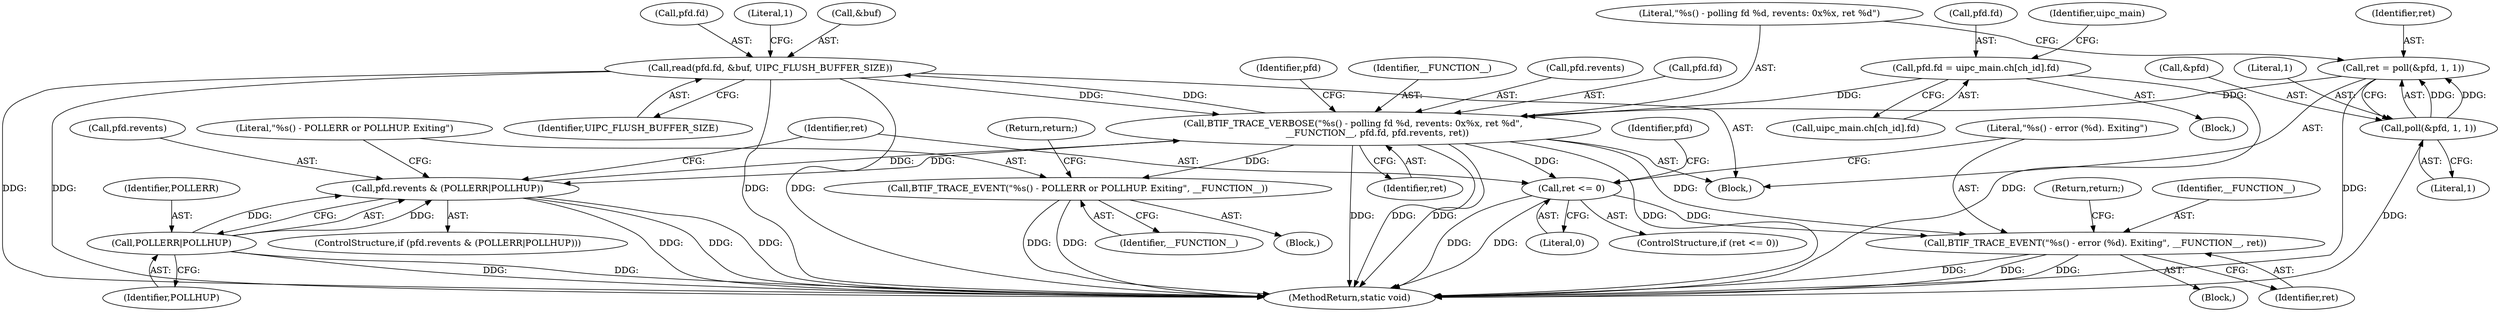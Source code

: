digraph "1_Android_472271b153c5dc53c28beac55480a8d8434b2d5c_74@API" {
"1000181" [label="(Call,read(pfd.fd, &buf, UIPC_FLUSH_BUFFER_SIZE))"];
"1000148" [label="(Call,BTIF_TRACE_VERBOSE(\"%s() - polling fd %d, revents: 0x%x, ret %d\",\n                 __FUNCTION__, pfd.fd, pfd.revents, ret))"];
"1000181" [label="(Call,read(pfd.fd, &buf, UIPC_FLUSH_BUFFER_SIZE))"];
"1000112" [label="(Call,pfd.fd = uipc_main.ch[ch_id].fd)"];
"1000159" [label="(Call,pfd.revents & (POLLERR|POLLHUP))"];
"1000163" [label="(Call,POLLERR|POLLHUP)"];
"1000141" [label="(Call,ret = poll(&pfd, 1, 1))"];
"1000143" [label="(Call,poll(&pfd, 1, 1))"];
"1000167" [label="(Call,BTIF_TRACE_EVENT(\"%s() - POLLERR or POLLHUP. Exiting\", __FUNCTION__))"];
"1000172" [label="(Call,ret <= 0)"];
"1000176" [label="(Call,BTIF_TRACE_EVENT(\"%s() - error (%d). Exiting\", __FUNCTION__, ret))"];
"1000142" [label="(Identifier,ret)"];
"1000183" [label="(Identifier,pfd)"];
"1000149" [label="(Literal,\"%s() - polling fd %d, revents: 0x%x, ret %d\")"];
"1000139" [label="(Literal,1)"];
"1000170" [label="(Return,return;)"];
"1000175" [label="(Block,)"];
"1000161" [label="(Identifier,pfd)"];
"1000113" [label="(Call,pfd.fd)"];
"1000158" [label="(ControlStructure,if (pfd.revents & (POLLERR|POLLHUP)))"];
"1000165" [label="(Identifier,POLLHUP)"];
"1000163" [label="(Call,POLLERR|POLLHUP)"];
"1000169" [label="(Identifier,__FUNCTION__)"];
"1000160" [label="(Call,pfd.revents)"];
"1000172" [label="(Call,ret <= 0)"];
"1000159" [label="(Call,pfd.revents & (POLLERR|POLLHUP))"];
"1000167" [label="(Call,BTIF_TRACE_EVENT(\"%s() - POLLERR or POLLHUP. Exiting\", __FUNCTION__))"];
"1000103" [label="(Block,)"];
"1000157" [label="(Identifier,ret)"];
"1000143" [label="(Call,poll(&pfd, 1, 1))"];
"1000171" [label="(ControlStructure,if (ret <= 0))"];
"1000180" [label="(Return,return;)"];
"1000140" [label="(Block,)"];
"1000173" [label="(Identifier,ret)"];
"1000144" [label="(Call,&pfd)"];
"1000147" [label="(Literal,1)"];
"1000185" [label="(Call,&buf)"];
"1000141" [label="(Call,ret = poll(&pfd, 1, 1))"];
"1000176" [label="(Call,BTIF_TRACE_EVENT(\"%s() - error (%d). Exiting\", __FUNCTION__, ret))"];
"1000174" [label="(Literal,0)"];
"1000150" [label="(Identifier,__FUNCTION__)"];
"1000181" [label="(Call,read(pfd.fd, &buf, UIPC_FLUSH_BUFFER_SIZE))"];
"1000168" [label="(Literal,\"%s() - POLLERR or POLLHUP. Exiting\")"];
"1000166" [label="(Block,)"];
"1000128" [label="(Identifier,uipc_main)"];
"1000116" [label="(Call,uipc_main.ch[ch_id].fd)"];
"1000187" [label="(Identifier,UIPC_FLUSH_BUFFER_SIZE)"];
"1000188" [label="(MethodReturn,static void)"];
"1000178" [label="(Identifier,__FUNCTION__)"];
"1000177" [label="(Literal,\"%s() - error (%d). Exiting\")"];
"1000164" [label="(Identifier,POLLERR)"];
"1000112" [label="(Call,pfd.fd = uipc_main.ch[ch_id].fd)"];
"1000182" [label="(Call,pfd.fd)"];
"1000179" [label="(Identifier,ret)"];
"1000146" [label="(Literal,1)"];
"1000148" [label="(Call,BTIF_TRACE_VERBOSE(\"%s() - polling fd %d, revents: 0x%x, ret %d\",\n                 __FUNCTION__, pfd.fd, pfd.revents, ret))"];
"1000154" [label="(Call,pfd.revents)"];
"1000151" [label="(Call,pfd.fd)"];
"1000181" -> "1000140"  [label="AST: "];
"1000181" -> "1000187"  [label="CFG: "];
"1000182" -> "1000181"  [label="AST: "];
"1000185" -> "1000181"  [label="AST: "];
"1000187" -> "1000181"  [label="AST: "];
"1000139" -> "1000181"  [label="CFG: "];
"1000181" -> "1000188"  [label="DDG: "];
"1000181" -> "1000188"  [label="DDG: "];
"1000181" -> "1000188"  [label="DDG: "];
"1000181" -> "1000188"  [label="DDG: "];
"1000181" -> "1000148"  [label="DDG: "];
"1000148" -> "1000181"  [label="DDG: "];
"1000148" -> "1000140"  [label="AST: "];
"1000148" -> "1000157"  [label="CFG: "];
"1000149" -> "1000148"  [label="AST: "];
"1000150" -> "1000148"  [label="AST: "];
"1000151" -> "1000148"  [label="AST: "];
"1000154" -> "1000148"  [label="AST: "];
"1000157" -> "1000148"  [label="AST: "];
"1000161" -> "1000148"  [label="CFG: "];
"1000148" -> "1000188"  [label="DDG: "];
"1000148" -> "1000188"  [label="DDG: "];
"1000148" -> "1000188"  [label="DDG: "];
"1000148" -> "1000188"  [label="DDG: "];
"1000112" -> "1000148"  [label="DDG: "];
"1000159" -> "1000148"  [label="DDG: "];
"1000141" -> "1000148"  [label="DDG: "];
"1000148" -> "1000159"  [label="DDG: "];
"1000148" -> "1000167"  [label="DDG: "];
"1000148" -> "1000172"  [label="DDG: "];
"1000148" -> "1000176"  [label="DDG: "];
"1000112" -> "1000103"  [label="AST: "];
"1000112" -> "1000116"  [label="CFG: "];
"1000113" -> "1000112"  [label="AST: "];
"1000116" -> "1000112"  [label="AST: "];
"1000128" -> "1000112"  [label="CFG: "];
"1000112" -> "1000188"  [label="DDG: "];
"1000159" -> "1000158"  [label="AST: "];
"1000159" -> "1000163"  [label="CFG: "];
"1000160" -> "1000159"  [label="AST: "];
"1000163" -> "1000159"  [label="AST: "];
"1000168" -> "1000159"  [label="CFG: "];
"1000173" -> "1000159"  [label="CFG: "];
"1000159" -> "1000188"  [label="DDG: "];
"1000159" -> "1000188"  [label="DDG: "];
"1000159" -> "1000188"  [label="DDG: "];
"1000163" -> "1000159"  [label="DDG: "];
"1000163" -> "1000159"  [label="DDG: "];
"1000163" -> "1000165"  [label="CFG: "];
"1000164" -> "1000163"  [label="AST: "];
"1000165" -> "1000163"  [label="AST: "];
"1000163" -> "1000188"  [label="DDG: "];
"1000163" -> "1000188"  [label="DDG: "];
"1000141" -> "1000140"  [label="AST: "];
"1000141" -> "1000143"  [label="CFG: "];
"1000142" -> "1000141"  [label="AST: "];
"1000143" -> "1000141"  [label="AST: "];
"1000149" -> "1000141"  [label="CFG: "];
"1000141" -> "1000188"  [label="DDG: "];
"1000143" -> "1000141"  [label="DDG: "];
"1000143" -> "1000141"  [label="DDG: "];
"1000143" -> "1000147"  [label="CFG: "];
"1000144" -> "1000143"  [label="AST: "];
"1000146" -> "1000143"  [label="AST: "];
"1000147" -> "1000143"  [label="AST: "];
"1000143" -> "1000188"  [label="DDG: "];
"1000167" -> "1000166"  [label="AST: "];
"1000167" -> "1000169"  [label="CFG: "];
"1000168" -> "1000167"  [label="AST: "];
"1000169" -> "1000167"  [label="AST: "];
"1000170" -> "1000167"  [label="CFG: "];
"1000167" -> "1000188"  [label="DDG: "];
"1000167" -> "1000188"  [label="DDG: "];
"1000172" -> "1000171"  [label="AST: "];
"1000172" -> "1000174"  [label="CFG: "];
"1000173" -> "1000172"  [label="AST: "];
"1000174" -> "1000172"  [label="AST: "];
"1000177" -> "1000172"  [label="CFG: "];
"1000183" -> "1000172"  [label="CFG: "];
"1000172" -> "1000188"  [label="DDG: "];
"1000172" -> "1000188"  [label="DDG: "];
"1000172" -> "1000176"  [label="DDG: "];
"1000176" -> "1000175"  [label="AST: "];
"1000176" -> "1000179"  [label="CFG: "];
"1000177" -> "1000176"  [label="AST: "];
"1000178" -> "1000176"  [label="AST: "];
"1000179" -> "1000176"  [label="AST: "];
"1000180" -> "1000176"  [label="CFG: "];
"1000176" -> "1000188"  [label="DDG: "];
"1000176" -> "1000188"  [label="DDG: "];
"1000176" -> "1000188"  [label="DDG: "];
}
